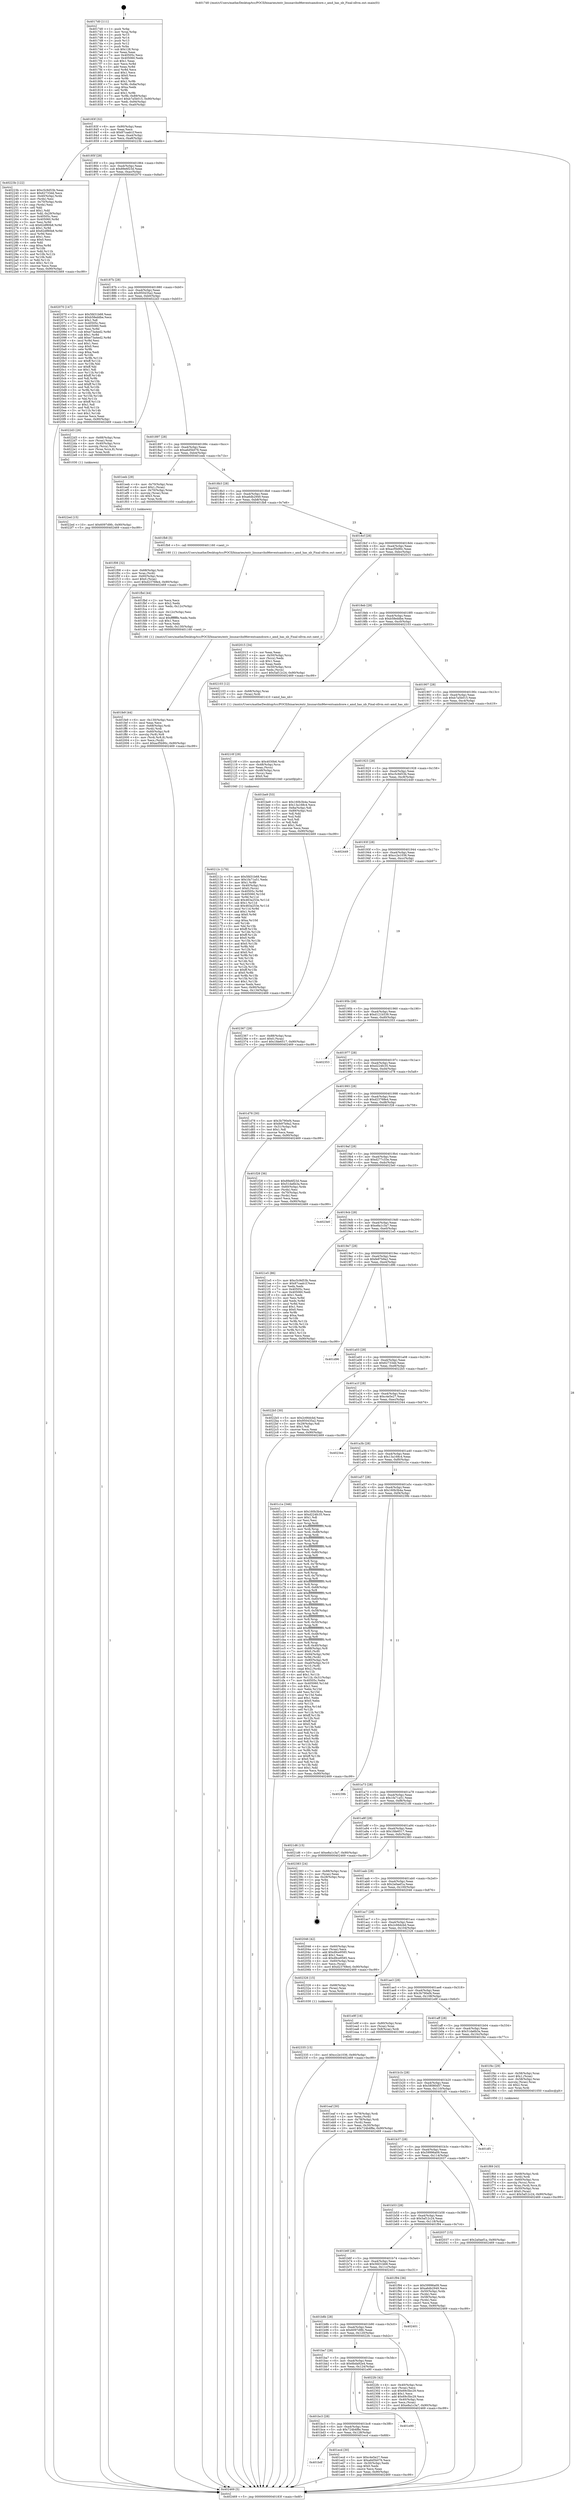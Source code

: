 digraph "0x4017d0" {
  label = "0x4017d0 (/mnt/c/Users/mathe/Desktop/tcc/POCII/binaries/extr_linuxarchx86eventsamdcore.c_amd_has_nb_Final-ollvm.out::main(0))"
  labelloc = "t"
  node[shape=record]

  Entry [label="",width=0.3,height=0.3,shape=circle,fillcolor=black,style=filled]
  "0x40183f" [label="{
     0x40183f [32]\l
     | [instrs]\l
     &nbsp;&nbsp;0x40183f \<+6\>: mov -0x90(%rbp),%eax\l
     &nbsp;&nbsp;0x401845 \<+2\>: mov %eax,%ecx\l
     &nbsp;&nbsp;0x401847 \<+6\>: sub $0x87caab1f,%ecx\l
     &nbsp;&nbsp;0x40184d \<+6\>: mov %eax,-0xa4(%rbp)\l
     &nbsp;&nbsp;0x401853 \<+6\>: mov %ecx,-0xa8(%rbp)\l
     &nbsp;&nbsp;0x401859 \<+6\>: je 000000000040223b \<main+0xa6b\>\l
  }"]
  "0x40223b" [label="{
     0x40223b [122]\l
     | [instrs]\l
     &nbsp;&nbsp;0x40223b \<+5\>: mov $0xc5c9d53b,%eax\l
     &nbsp;&nbsp;0x402240 \<+5\>: mov $0x62733dd,%ecx\l
     &nbsp;&nbsp;0x402245 \<+4\>: mov -0x40(%rbp),%rdx\l
     &nbsp;&nbsp;0x402249 \<+2\>: mov (%rdx),%esi\l
     &nbsp;&nbsp;0x40224b \<+4\>: mov -0x70(%rbp),%rdx\l
     &nbsp;&nbsp;0x40224f \<+2\>: cmp (%rdx),%esi\l
     &nbsp;&nbsp;0x402251 \<+4\>: setl %dil\l
     &nbsp;&nbsp;0x402255 \<+4\>: and $0x1,%dil\l
     &nbsp;&nbsp;0x402259 \<+4\>: mov %dil,-0x29(%rbp)\l
     &nbsp;&nbsp;0x40225d \<+7\>: mov 0x40505c,%esi\l
     &nbsp;&nbsp;0x402264 \<+8\>: mov 0x405060,%r8d\l
     &nbsp;&nbsp;0x40226c \<+3\>: mov %esi,%r9d\l
     &nbsp;&nbsp;0x40226f \<+7\>: sub $0x62df80b8,%r9d\l
     &nbsp;&nbsp;0x402276 \<+4\>: sub $0x1,%r9d\l
     &nbsp;&nbsp;0x40227a \<+7\>: add $0x62df80b8,%r9d\l
     &nbsp;&nbsp;0x402281 \<+4\>: imul %r9d,%esi\l
     &nbsp;&nbsp;0x402285 \<+3\>: and $0x1,%esi\l
     &nbsp;&nbsp;0x402288 \<+3\>: cmp $0x0,%esi\l
     &nbsp;&nbsp;0x40228b \<+4\>: sete %dil\l
     &nbsp;&nbsp;0x40228f \<+4\>: cmp $0xa,%r8d\l
     &nbsp;&nbsp;0x402293 \<+4\>: setl %r10b\l
     &nbsp;&nbsp;0x402297 \<+3\>: mov %dil,%r11b\l
     &nbsp;&nbsp;0x40229a \<+3\>: and %r10b,%r11b\l
     &nbsp;&nbsp;0x40229d \<+3\>: xor %r10b,%dil\l
     &nbsp;&nbsp;0x4022a0 \<+3\>: or %dil,%r11b\l
     &nbsp;&nbsp;0x4022a3 \<+4\>: test $0x1,%r11b\l
     &nbsp;&nbsp;0x4022a7 \<+3\>: cmovne %ecx,%eax\l
     &nbsp;&nbsp;0x4022aa \<+6\>: mov %eax,-0x90(%rbp)\l
     &nbsp;&nbsp;0x4022b0 \<+5\>: jmp 0000000000402469 \<main+0xc99\>\l
  }"]
  "0x40185f" [label="{
     0x40185f [28]\l
     | [instrs]\l
     &nbsp;&nbsp;0x40185f \<+5\>: jmp 0000000000401864 \<main+0x94\>\l
     &nbsp;&nbsp;0x401864 \<+6\>: mov -0xa4(%rbp),%eax\l
     &nbsp;&nbsp;0x40186a \<+5\>: sub $0x89e6f23d,%eax\l
     &nbsp;&nbsp;0x40186f \<+6\>: mov %eax,-0xac(%rbp)\l
     &nbsp;&nbsp;0x401875 \<+6\>: je 0000000000402070 \<main+0x8a0\>\l
  }"]
  Exit [label="",width=0.3,height=0.3,shape=circle,fillcolor=black,style=filled,peripheries=2]
  "0x402070" [label="{
     0x402070 [147]\l
     | [instrs]\l
     &nbsp;&nbsp;0x402070 \<+5\>: mov $0x5fd31b68,%eax\l
     &nbsp;&nbsp;0x402075 \<+5\>: mov $0xb58eddbe,%ecx\l
     &nbsp;&nbsp;0x40207a \<+2\>: mov $0x1,%dl\l
     &nbsp;&nbsp;0x40207c \<+7\>: mov 0x40505c,%esi\l
     &nbsp;&nbsp;0x402083 \<+7\>: mov 0x405060,%edi\l
     &nbsp;&nbsp;0x40208a \<+3\>: mov %esi,%r8d\l
     &nbsp;&nbsp;0x40208d \<+7\>: sub $0xe73a4ed2,%r8d\l
     &nbsp;&nbsp;0x402094 \<+4\>: sub $0x1,%r8d\l
     &nbsp;&nbsp;0x402098 \<+7\>: add $0xe73a4ed2,%r8d\l
     &nbsp;&nbsp;0x40209f \<+4\>: imul %r8d,%esi\l
     &nbsp;&nbsp;0x4020a3 \<+3\>: and $0x1,%esi\l
     &nbsp;&nbsp;0x4020a6 \<+3\>: cmp $0x0,%esi\l
     &nbsp;&nbsp;0x4020a9 \<+4\>: sete %r9b\l
     &nbsp;&nbsp;0x4020ad \<+3\>: cmp $0xa,%edi\l
     &nbsp;&nbsp;0x4020b0 \<+4\>: setl %r10b\l
     &nbsp;&nbsp;0x4020b4 \<+3\>: mov %r9b,%r11b\l
     &nbsp;&nbsp;0x4020b7 \<+4\>: xor $0xff,%r11b\l
     &nbsp;&nbsp;0x4020bb \<+3\>: mov %r10b,%bl\l
     &nbsp;&nbsp;0x4020be \<+3\>: xor $0xff,%bl\l
     &nbsp;&nbsp;0x4020c1 \<+3\>: xor $0x1,%dl\l
     &nbsp;&nbsp;0x4020c4 \<+3\>: mov %r11b,%r14b\l
     &nbsp;&nbsp;0x4020c7 \<+4\>: and $0xff,%r14b\l
     &nbsp;&nbsp;0x4020cb \<+3\>: and %dl,%r9b\l
     &nbsp;&nbsp;0x4020ce \<+3\>: mov %bl,%r15b\l
     &nbsp;&nbsp;0x4020d1 \<+4\>: and $0xff,%r15b\l
     &nbsp;&nbsp;0x4020d5 \<+3\>: and %dl,%r10b\l
     &nbsp;&nbsp;0x4020d8 \<+3\>: or %r9b,%r14b\l
     &nbsp;&nbsp;0x4020db \<+3\>: or %r10b,%r15b\l
     &nbsp;&nbsp;0x4020de \<+3\>: xor %r15b,%r14b\l
     &nbsp;&nbsp;0x4020e1 \<+3\>: or %bl,%r11b\l
     &nbsp;&nbsp;0x4020e4 \<+4\>: xor $0xff,%r11b\l
     &nbsp;&nbsp;0x4020e8 \<+3\>: or $0x1,%dl\l
     &nbsp;&nbsp;0x4020eb \<+3\>: and %dl,%r11b\l
     &nbsp;&nbsp;0x4020ee \<+3\>: or %r11b,%r14b\l
     &nbsp;&nbsp;0x4020f1 \<+4\>: test $0x1,%r14b\l
     &nbsp;&nbsp;0x4020f5 \<+3\>: cmovne %ecx,%eax\l
     &nbsp;&nbsp;0x4020f8 \<+6\>: mov %eax,-0x90(%rbp)\l
     &nbsp;&nbsp;0x4020fe \<+5\>: jmp 0000000000402469 \<main+0xc99\>\l
  }"]
  "0x40187b" [label="{
     0x40187b [28]\l
     | [instrs]\l
     &nbsp;&nbsp;0x40187b \<+5\>: jmp 0000000000401880 \<main+0xb0\>\l
     &nbsp;&nbsp;0x401880 \<+6\>: mov -0xa4(%rbp),%eax\l
     &nbsp;&nbsp;0x401886 \<+5\>: sub $0x950435a2,%eax\l
     &nbsp;&nbsp;0x40188b \<+6\>: mov %eax,-0xb0(%rbp)\l
     &nbsp;&nbsp;0x401891 \<+6\>: je 00000000004022d3 \<main+0xb03\>\l
  }"]
  "0x402335" [label="{
     0x402335 [15]\l
     | [instrs]\l
     &nbsp;&nbsp;0x402335 \<+10\>: movl $0xcc2e1036,-0x90(%rbp)\l
     &nbsp;&nbsp;0x40233f \<+5\>: jmp 0000000000402469 \<main+0xc99\>\l
  }"]
  "0x4022d3" [label="{
     0x4022d3 [26]\l
     | [instrs]\l
     &nbsp;&nbsp;0x4022d3 \<+4\>: mov -0x68(%rbp),%rax\l
     &nbsp;&nbsp;0x4022d7 \<+3\>: mov (%rax),%rax\l
     &nbsp;&nbsp;0x4022da \<+4\>: mov -0x40(%rbp),%rcx\l
     &nbsp;&nbsp;0x4022de \<+3\>: movslq (%rcx),%rcx\l
     &nbsp;&nbsp;0x4022e1 \<+4\>: mov (%rax,%rcx,8),%rax\l
     &nbsp;&nbsp;0x4022e5 \<+3\>: mov %rax,%rdi\l
     &nbsp;&nbsp;0x4022e8 \<+5\>: call 0000000000401030 \<free@plt\>\l
     | [calls]\l
     &nbsp;&nbsp;0x401030 \{1\} (unknown)\l
  }"]
  "0x401897" [label="{
     0x401897 [28]\l
     | [instrs]\l
     &nbsp;&nbsp;0x401897 \<+5\>: jmp 000000000040189c \<main+0xcc\>\l
     &nbsp;&nbsp;0x40189c \<+6\>: mov -0xa4(%rbp),%eax\l
     &nbsp;&nbsp;0x4018a2 \<+5\>: sub $0xa6d5b076,%eax\l
     &nbsp;&nbsp;0x4018a7 \<+6\>: mov %eax,-0xb4(%rbp)\l
     &nbsp;&nbsp;0x4018ad \<+6\>: je 0000000000401eeb \<main+0x71b\>\l
  }"]
  "0x4022ed" [label="{
     0x4022ed [15]\l
     | [instrs]\l
     &nbsp;&nbsp;0x4022ed \<+10\>: movl $0x6097d9fc,-0x90(%rbp)\l
     &nbsp;&nbsp;0x4022f7 \<+5\>: jmp 0000000000402469 \<main+0xc99\>\l
  }"]
  "0x401eeb" [label="{
     0x401eeb [29]\l
     | [instrs]\l
     &nbsp;&nbsp;0x401eeb \<+4\>: mov -0x70(%rbp),%rax\l
     &nbsp;&nbsp;0x401eef \<+6\>: movl $0x1,(%rax)\l
     &nbsp;&nbsp;0x401ef5 \<+4\>: mov -0x70(%rbp),%rax\l
     &nbsp;&nbsp;0x401ef9 \<+3\>: movslq (%rax),%rax\l
     &nbsp;&nbsp;0x401efc \<+4\>: shl $0x3,%rax\l
     &nbsp;&nbsp;0x401f00 \<+3\>: mov %rax,%rdi\l
     &nbsp;&nbsp;0x401f03 \<+5\>: call 0000000000401050 \<malloc@plt\>\l
     | [calls]\l
     &nbsp;&nbsp;0x401050 \{1\} (unknown)\l
  }"]
  "0x4018b3" [label="{
     0x4018b3 [28]\l
     | [instrs]\l
     &nbsp;&nbsp;0x4018b3 \<+5\>: jmp 00000000004018b8 \<main+0xe8\>\l
     &nbsp;&nbsp;0x4018b8 \<+6\>: mov -0xa4(%rbp),%eax\l
     &nbsp;&nbsp;0x4018be \<+5\>: sub $0xa6db2949,%eax\l
     &nbsp;&nbsp;0x4018c3 \<+6\>: mov %eax,-0xb8(%rbp)\l
     &nbsp;&nbsp;0x4018c9 \<+6\>: je 0000000000401fb8 \<main+0x7e8\>\l
  }"]
  "0x40212c" [label="{
     0x40212c [170]\l
     | [instrs]\l
     &nbsp;&nbsp;0x40212c \<+5\>: mov $0x5fd31b68,%esi\l
     &nbsp;&nbsp;0x402131 \<+5\>: mov $0x1fa71a51,%edx\l
     &nbsp;&nbsp;0x402136 \<+3\>: mov $0x1,%r8b\l
     &nbsp;&nbsp;0x402139 \<+4\>: mov -0x40(%rbp),%rcx\l
     &nbsp;&nbsp;0x40213d \<+6\>: movl $0x0,(%rcx)\l
     &nbsp;&nbsp;0x402143 \<+8\>: mov 0x40505c,%r9d\l
     &nbsp;&nbsp;0x40214b \<+8\>: mov 0x405060,%r10d\l
     &nbsp;&nbsp;0x402153 \<+3\>: mov %r9d,%r11d\l
     &nbsp;&nbsp;0x402156 \<+7\>: add $0x463a253e,%r11d\l
     &nbsp;&nbsp;0x40215d \<+4\>: sub $0x1,%r11d\l
     &nbsp;&nbsp;0x402161 \<+7\>: sub $0x463a253e,%r11d\l
     &nbsp;&nbsp;0x402168 \<+4\>: imul %r11d,%r9d\l
     &nbsp;&nbsp;0x40216c \<+4\>: and $0x1,%r9d\l
     &nbsp;&nbsp;0x402170 \<+4\>: cmp $0x0,%r9d\l
     &nbsp;&nbsp;0x402174 \<+3\>: sete %bl\l
     &nbsp;&nbsp;0x402177 \<+4\>: cmp $0xa,%r10d\l
     &nbsp;&nbsp;0x40217b \<+4\>: setl %r14b\l
     &nbsp;&nbsp;0x40217f \<+3\>: mov %bl,%r15b\l
     &nbsp;&nbsp;0x402182 \<+4\>: xor $0xff,%r15b\l
     &nbsp;&nbsp;0x402186 \<+3\>: mov %r14b,%r12b\l
     &nbsp;&nbsp;0x402189 \<+4\>: xor $0xff,%r12b\l
     &nbsp;&nbsp;0x40218d \<+4\>: xor $0x0,%r8b\l
     &nbsp;&nbsp;0x402191 \<+3\>: mov %r15b,%r13b\l
     &nbsp;&nbsp;0x402194 \<+4\>: and $0x0,%r13b\l
     &nbsp;&nbsp;0x402198 \<+3\>: and %r8b,%bl\l
     &nbsp;&nbsp;0x40219b \<+3\>: mov %r12b,%cl\l
     &nbsp;&nbsp;0x40219e \<+3\>: and $0x0,%cl\l
     &nbsp;&nbsp;0x4021a1 \<+3\>: and %r8b,%r14b\l
     &nbsp;&nbsp;0x4021a4 \<+3\>: or %bl,%r13b\l
     &nbsp;&nbsp;0x4021a7 \<+3\>: or %r14b,%cl\l
     &nbsp;&nbsp;0x4021aa \<+3\>: xor %cl,%r13b\l
     &nbsp;&nbsp;0x4021ad \<+3\>: or %r12b,%r15b\l
     &nbsp;&nbsp;0x4021b0 \<+4\>: xor $0xff,%r15b\l
     &nbsp;&nbsp;0x4021b4 \<+4\>: or $0x0,%r8b\l
     &nbsp;&nbsp;0x4021b8 \<+3\>: and %r8b,%r15b\l
     &nbsp;&nbsp;0x4021bb \<+3\>: or %r15b,%r13b\l
     &nbsp;&nbsp;0x4021be \<+4\>: test $0x1,%r13b\l
     &nbsp;&nbsp;0x4021c2 \<+3\>: cmovne %edx,%esi\l
     &nbsp;&nbsp;0x4021c5 \<+6\>: mov %esi,-0x90(%rbp)\l
     &nbsp;&nbsp;0x4021cb \<+6\>: mov %eax,-0x134(%rbp)\l
     &nbsp;&nbsp;0x4021d1 \<+5\>: jmp 0000000000402469 \<main+0xc99\>\l
  }"]
  "0x401fb8" [label="{
     0x401fb8 [5]\l
     | [instrs]\l
     &nbsp;&nbsp;0x401fb8 \<+5\>: call 0000000000401160 \<next_i\>\l
     | [calls]\l
     &nbsp;&nbsp;0x401160 \{1\} (/mnt/c/Users/mathe/Desktop/tcc/POCII/binaries/extr_linuxarchx86eventsamdcore.c_amd_has_nb_Final-ollvm.out::next_i)\l
  }"]
  "0x4018cf" [label="{
     0x4018cf [28]\l
     | [instrs]\l
     &nbsp;&nbsp;0x4018cf \<+5\>: jmp 00000000004018d4 \<main+0x104\>\l
     &nbsp;&nbsp;0x4018d4 \<+6\>: mov -0xa4(%rbp),%eax\l
     &nbsp;&nbsp;0x4018da \<+5\>: sub $0xacf5b90c,%eax\l
     &nbsp;&nbsp;0x4018df \<+6\>: mov %eax,-0xbc(%rbp)\l
     &nbsp;&nbsp;0x4018e5 \<+6\>: je 0000000000402015 \<main+0x845\>\l
  }"]
  "0x40210f" [label="{
     0x40210f [29]\l
     | [instrs]\l
     &nbsp;&nbsp;0x40210f \<+10\>: movabs $0x4030b6,%rdi\l
     &nbsp;&nbsp;0x402119 \<+4\>: mov -0x48(%rbp),%rcx\l
     &nbsp;&nbsp;0x40211d \<+2\>: mov %eax,(%rcx)\l
     &nbsp;&nbsp;0x40211f \<+4\>: mov -0x48(%rbp),%rcx\l
     &nbsp;&nbsp;0x402123 \<+2\>: mov (%rcx),%esi\l
     &nbsp;&nbsp;0x402125 \<+2\>: mov $0x0,%al\l
     &nbsp;&nbsp;0x402127 \<+5\>: call 0000000000401040 \<printf@plt\>\l
     | [calls]\l
     &nbsp;&nbsp;0x401040 \{1\} (unknown)\l
  }"]
  "0x402015" [label="{
     0x402015 [34]\l
     | [instrs]\l
     &nbsp;&nbsp;0x402015 \<+2\>: xor %eax,%eax\l
     &nbsp;&nbsp;0x402017 \<+4\>: mov -0x50(%rbp),%rcx\l
     &nbsp;&nbsp;0x40201b \<+2\>: mov (%rcx),%edx\l
     &nbsp;&nbsp;0x40201d \<+3\>: sub $0x1,%eax\l
     &nbsp;&nbsp;0x402020 \<+2\>: sub %eax,%edx\l
     &nbsp;&nbsp;0x402022 \<+4\>: mov -0x50(%rbp),%rcx\l
     &nbsp;&nbsp;0x402026 \<+2\>: mov %edx,(%rcx)\l
     &nbsp;&nbsp;0x402028 \<+10\>: movl $0x5af12c24,-0x90(%rbp)\l
     &nbsp;&nbsp;0x402032 \<+5\>: jmp 0000000000402469 \<main+0xc99\>\l
  }"]
  "0x4018eb" [label="{
     0x4018eb [28]\l
     | [instrs]\l
     &nbsp;&nbsp;0x4018eb \<+5\>: jmp 00000000004018f0 \<main+0x120\>\l
     &nbsp;&nbsp;0x4018f0 \<+6\>: mov -0xa4(%rbp),%eax\l
     &nbsp;&nbsp;0x4018f6 \<+5\>: sub $0xb58eddbe,%eax\l
     &nbsp;&nbsp;0x4018fb \<+6\>: mov %eax,-0xc0(%rbp)\l
     &nbsp;&nbsp;0x401901 \<+6\>: je 0000000000402103 \<main+0x933\>\l
  }"]
  "0x401fe9" [label="{
     0x401fe9 [44]\l
     | [instrs]\l
     &nbsp;&nbsp;0x401fe9 \<+6\>: mov -0x130(%rbp),%ecx\l
     &nbsp;&nbsp;0x401fef \<+3\>: imul %eax,%ecx\l
     &nbsp;&nbsp;0x401ff2 \<+4\>: mov -0x68(%rbp),%rdi\l
     &nbsp;&nbsp;0x401ff6 \<+3\>: mov (%rdi),%rdi\l
     &nbsp;&nbsp;0x401ff9 \<+4\>: mov -0x60(%rbp),%r8\l
     &nbsp;&nbsp;0x401ffd \<+3\>: movslq (%r8),%r8\l
     &nbsp;&nbsp;0x402000 \<+4\>: mov (%rdi,%r8,8),%rdi\l
     &nbsp;&nbsp;0x402004 \<+2\>: mov %ecx,(%rdi)\l
     &nbsp;&nbsp;0x402006 \<+10\>: movl $0xacf5b90c,-0x90(%rbp)\l
     &nbsp;&nbsp;0x402010 \<+5\>: jmp 0000000000402469 \<main+0xc99\>\l
  }"]
  "0x402103" [label="{
     0x402103 [12]\l
     | [instrs]\l
     &nbsp;&nbsp;0x402103 \<+4\>: mov -0x68(%rbp),%rax\l
     &nbsp;&nbsp;0x402107 \<+3\>: mov (%rax),%rdi\l
     &nbsp;&nbsp;0x40210a \<+5\>: call 0000000000401410 \<amd_has_nb\>\l
     | [calls]\l
     &nbsp;&nbsp;0x401410 \{1\} (/mnt/c/Users/mathe/Desktop/tcc/POCII/binaries/extr_linuxarchx86eventsamdcore.c_amd_has_nb_Final-ollvm.out::amd_has_nb)\l
  }"]
  "0x401907" [label="{
     0x401907 [28]\l
     | [instrs]\l
     &nbsp;&nbsp;0x401907 \<+5\>: jmp 000000000040190c \<main+0x13c\>\l
     &nbsp;&nbsp;0x40190c \<+6\>: mov -0xa4(%rbp),%eax\l
     &nbsp;&nbsp;0x401912 \<+5\>: sub $0xb7a5b015,%eax\l
     &nbsp;&nbsp;0x401917 \<+6\>: mov %eax,-0xc4(%rbp)\l
     &nbsp;&nbsp;0x40191d \<+6\>: je 0000000000401be9 \<main+0x419\>\l
  }"]
  "0x401fbd" [label="{
     0x401fbd [44]\l
     | [instrs]\l
     &nbsp;&nbsp;0x401fbd \<+2\>: xor %ecx,%ecx\l
     &nbsp;&nbsp;0x401fbf \<+5\>: mov $0x2,%edx\l
     &nbsp;&nbsp;0x401fc4 \<+6\>: mov %edx,-0x12c(%rbp)\l
     &nbsp;&nbsp;0x401fca \<+1\>: cltd\l
     &nbsp;&nbsp;0x401fcb \<+6\>: mov -0x12c(%rbp),%esi\l
     &nbsp;&nbsp;0x401fd1 \<+2\>: idiv %esi\l
     &nbsp;&nbsp;0x401fd3 \<+6\>: imul $0xfffffffe,%edx,%edx\l
     &nbsp;&nbsp;0x401fd9 \<+3\>: sub $0x1,%ecx\l
     &nbsp;&nbsp;0x401fdc \<+2\>: sub %ecx,%edx\l
     &nbsp;&nbsp;0x401fde \<+6\>: mov %edx,-0x130(%rbp)\l
     &nbsp;&nbsp;0x401fe4 \<+5\>: call 0000000000401160 \<next_i\>\l
     | [calls]\l
     &nbsp;&nbsp;0x401160 \{1\} (/mnt/c/Users/mathe/Desktop/tcc/POCII/binaries/extr_linuxarchx86eventsamdcore.c_amd_has_nb_Final-ollvm.out::next_i)\l
  }"]
  "0x401be9" [label="{
     0x401be9 [53]\l
     | [instrs]\l
     &nbsp;&nbsp;0x401be9 \<+5\>: mov $0x160b3b4a,%eax\l
     &nbsp;&nbsp;0x401bee \<+5\>: mov $0x13a168c4,%ecx\l
     &nbsp;&nbsp;0x401bf3 \<+6\>: mov -0x8a(%rbp),%dl\l
     &nbsp;&nbsp;0x401bf9 \<+7\>: mov -0x89(%rbp),%sil\l
     &nbsp;&nbsp;0x401c00 \<+3\>: mov %dl,%dil\l
     &nbsp;&nbsp;0x401c03 \<+3\>: and %sil,%dil\l
     &nbsp;&nbsp;0x401c06 \<+3\>: xor %sil,%dl\l
     &nbsp;&nbsp;0x401c09 \<+3\>: or %dl,%dil\l
     &nbsp;&nbsp;0x401c0c \<+4\>: test $0x1,%dil\l
     &nbsp;&nbsp;0x401c10 \<+3\>: cmovne %ecx,%eax\l
     &nbsp;&nbsp;0x401c13 \<+6\>: mov %eax,-0x90(%rbp)\l
     &nbsp;&nbsp;0x401c19 \<+5\>: jmp 0000000000402469 \<main+0xc99\>\l
  }"]
  "0x401923" [label="{
     0x401923 [28]\l
     | [instrs]\l
     &nbsp;&nbsp;0x401923 \<+5\>: jmp 0000000000401928 \<main+0x158\>\l
     &nbsp;&nbsp;0x401928 \<+6\>: mov -0xa4(%rbp),%eax\l
     &nbsp;&nbsp;0x40192e \<+5\>: sub $0xc5c9d53b,%eax\l
     &nbsp;&nbsp;0x401933 \<+6\>: mov %eax,-0xc8(%rbp)\l
     &nbsp;&nbsp;0x401939 \<+6\>: je 0000000000402449 \<main+0xc79\>\l
  }"]
  "0x402469" [label="{
     0x402469 [5]\l
     | [instrs]\l
     &nbsp;&nbsp;0x402469 \<+5\>: jmp 000000000040183f \<main+0x6f\>\l
  }"]
  "0x4017d0" [label="{
     0x4017d0 [111]\l
     | [instrs]\l
     &nbsp;&nbsp;0x4017d0 \<+1\>: push %rbp\l
     &nbsp;&nbsp;0x4017d1 \<+3\>: mov %rsp,%rbp\l
     &nbsp;&nbsp;0x4017d4 \<+2\>: push %r15\l
     &nbsp;&nbsp;0x4017d6 \<+2\>: push %r14\l
     &nbsp;&nbsp;0x4017d8 \<+2\>: push %r13\l
     &nbsp;&nbsp;0x4017da \<+2\>: push %r12\l
     &nbsp;&nbsp;0x4017dc \<+1\>: push %rbx\l
     &nbsp;&nbsp;0x4017dd \<+7\>: sub $0x128,%rsp\l
     &nbsp;&nbsp;0x4017e4 \<+2\>: xor %eax,%eax\l
     &nbsp;&nbsp;0x4017e6 \<+7\>: mov 0x40505c,%ecx\l
     &nbsp;&nbsp;0x4017ed \<+7\>: mov 0x405060,%edx\l
     &nbsp;&nbsp;0x4017f4 \<+3\>: sub $0x1,%eax\l
     &nbsp;&nbsp;0x4017f7 \<+3\>: mov %ecx,%r8d\l
     &nbsp;&nbsp;0x4017fa \<+3\>: add %eax,%r8d\l
     &nbsp;&nbsp;0x4017fd \<+4\>: imul %r8d,%ecx\l
     &nbsp;&nbsp;0x401801 \<+3\>: and $0x1,%ecx\l
     &nbsp;&nbsp;0x401804 \<+3\>: cmp $0x0,%ecx\l
     &nbsp;&nbsp;0x401807 \<+4\>: sete %r9b\l
     &nbsp;&nbsp;0x40180b \<+4\>: and $0x1,%r9b\l
     &nbsp;&nbsp;0x40180f \<+7\>: mov %r9b,-0x8a(%rbp)\l
     &nbsp;&nbsp;0x401816 \<+3\>: cmp $0xa,%edx\l
     &nbsp;&nbsp;0x401819 \<+4\>: setl %r9b\l
     &nbsp;&nbsp;0x40181d \<+4\>: and $0x1,%r9b\l
     &nbsp;&nbsp;0x401821 \<+7\>: mov %r9b,-0x89(%rbp)\l
     &nbsp;&nbsp;0x401828 \<+10\>: movl $0xb7a5b015,-0x90(%rbp)\l
     &nbsp;&nbsp;0x401832 \<+6\>: mov %edi,-0x94(%rbp)\l
     &nbsp;&nbsp;0x401838 \<+7\>: mov %rsi,-0xa0(%rbp)\l
  }"]
  "0x401f69" [label="{
     0x401f69 [43]\l
     | [instrs]\l
     &nbsp;&nbsp;0x401f69 \<+4\>: mov -0x68(%rbp),%rdi\l
     &nbsp;&nbsp;0x401f6d \<+3\>: mov (%rdi),%rdi\l
     &nbsp;&nbsp;0x401f70 \<+4\>: mov -0x60(%rbp),%rcx\l
     &nbsp;&nbsp;0x401f74 \<+3\>: movslq (%rcx),%rcx\l
     &nbsp;&nbsp;0x401f77 \<+4\>: mov %rax,(%rdi,%rcx,8)\l
     &nbsp;&nbsp;0x401f7b \<+4\>: mov -0x50(%rbp),%rax\l
     &nbsp;&nbsp;0x401f7f \<+6\>: movl $0x0,(%rax)\l
     &nbsp;&nbsp;0x401f85 \<+10\>: movl $0x5af12c24,-0x90(%rbp)\l
     &nbsp;&nbsp;0x401f8f \<+5\>: jmp 0000000000402469 \<main+0xc99\>\l
  }"]
  "0x402449" [label="{
     0x402449\l
  }", style=dashed]
  "0x40193f" [label="{
     0x40193f [28]\l
     | [instrs]\l
     &nbsp;&nbsp;0x40193f \<+5\>: jmp 0000000000401944 \<main+0x174\>\l
     &nbsp;&nbsp;0x401944 \<+6\>: mov -0xa4(%rbp),%eax\l
     &nbsp;&nbsp;0x40194a \<+5\>: sub $0xcc2e1036,%eax\l
     &nbsp;&nbsp;0x40194f \<+6\>: mov %eax,-0xcc(%rbp)\l
     &nbsp;&nbsp;0x401955 \<+6\>: je 0000000000402367 \<main+0xb97\>\l
  }"]
  "0x401f08" [label="{
     0x401f08 [32]\l
     | [instrs]\l
     &nbsp;&nbsp;0x401f08 \<+4\>: mov -0x68(%rbp),%rdi\l
     &nbsp;&nbsp;0x401f0c \<+3\>: mov %rax,(%rdi)\l
     &nbsp;&nbsp;0x401f0f \<+4\>: mov -0x60(%rbp),%rax\l
     &nbsp;&nbsp;0x401f13 \<+6\>: movl $0x0,(%rax)\l
     &nbsp;&nbsp;0x401f19 \<+10\>: movl $0xd23768e4,-0x90(%rbp)\l
     &nbsp;&nbsp;0x401f23 \<+5\>: jmp 0000000000402469 \<main+0xc99\>\l
  }"]
  "0x402367" [label="{
     0x402367 [28]\l
     | [instrs]\l
     &nbsp;&nbsp;0x402367 \<+7\>: mov -0x88(%rbp),%rax\l
     &nbsp;&nbsp;0x40236e \<+6\>: movl $0x0,(%rax)\l
     &nbsp;&nbsp;0x402374 \<+10\>: movl $0x1fde6517,-0x90(%rbp)\l
     &nbsp;&nbsp;0x40237e \<+5\>: jmp 0000000000402469 \<main+0xc99\>\l
  }"]
  "0x40195b" [label="{
     0x40195b [28]\l
     | [instrs]\l
     &nbsp;&nbsp;0x40195b \<+5\>: jmp 0000000000401960 \<main+0x190\>\l
     &nbsp;&nbsp;0x401960 \<+6\>: mov -0xa4(%rbp),%eax\l
     &nbsp;&nbsp;0x401966 \<+5\>: sub $0xd121b539,%eax\l
     &nbsp;&nbsp;0x40196b \<+6\>: mov %eax,-0xd0(%rbp)\l
     &nbsp;&nbsp;0x401971 \<+6\>: je 0000000000402353 \<main+0xb83\>\l
  }"]
  "0x401bdf" [label="{
     0x401bdf\l
  }", style=dashed]
  "0x402353" [label="{
     0x402353\l
  }", style=dashed]
  "0x401977" [label="{
     0x401977 [28]\l
     | [instrs]\l
     &nbsp;&nbsp;0x401977 \<+5\>: jmp 000000000040197c \<main+0x1ac\>\l
     &nbsp;&nbsp;0x40197c \<+6\>: mov -0xa4(%rbp),%eax\l
     &nbsp;&nbsp;0x401982 \<+5\>: sub $0xd224fc35,%eax\l
     &nbsp;&nbsp;0x401987 \<+6\>: mov %eax,-0xd4(%rbp)\l
     &nbsp;&nbsp;0x40198d \<+6\>: je 0000000000401d78 \<main+0x5a8\>\l
  }"]
  "0x401ecd" [label="{
     0x401ecd [30]\l
     | [instrs]\l
     &nbsp;&nbsp;0x401ecd \<+5\>: mov $0xc4e5e27,%eax\l
     &nbsp;&nbsp;0x401ed2 \<+5\>: mov $0xa6d5b076,%ecx\l
     &nbsp;&nbsp;0x401ed7 \<+3\>: mov -0x30(%rbp),%edx\l
     &nbsp;&nbsp;0x401eda \<+3\>: cmp $0x0,%edx\l
     &nbsp;&nbsp;0x401edd \<+3\>: cmove %ecx,%eax\l
     &nbsp;&nbsp;0x401ee0 \<+6\>: mov %eax,-0x90(%rbp)\l
     &nbsp;&nbsp;0x401ee6 \<+5\>: jmp 0000000000402469 \<main+0xc99\>\l
  }"]
  "0x401d78" [label="{
     0x401d78 [30]\l
     | [instrs]\l
     &nbsp;&nbsp;0x401d78 \<+5\>: mov $0x3b790ef4,%eax\l
     &nbsp;&nbsp;0x401d7d \<+5\>: mov $0xfe97b9a2,%ecx\l
     &nbsp;&nbsp;0x401d82 \<+3\>: mov -0x31(%rbp),%dl\l
     &nbsp;&nbsp;0x401d85 \<+3\>: test $0x1,%dl\l
     &nbsp;&nbsp;0x401d88 \<+3\>: cmovne %ecx,%eax\l
     &nbsp;&nbsp;0x401d8b \<+6\>: mov %eax,-0x90(%rbp)\l
     &nbsp;&nbsp;0x401d91 \<+5\>: jmp 0000000000402469 \<main+0xc99\>\l
  }"]
  "0x401993" [label="{
     0x401993 [28]\l
     | [instrs]\l
     &nbsp;&nbsp;0x401993 \<+5\>: jmp 0000000000401998 \<main+0x1c8\>\l
     &nbsp;&nbsp;0x401998 \<+6\>: mov -0xa4(%rbp),%eax\l
     &nbsp;&nbsp;0x40199e \<+5\>: sub $0xd23768e4,%eax\l
     &nbsp;&nbsp;0x4019a3 \<+6\>: mov %eax,-0xd8(%rbp)\l
     &nbsp;&nbsp;0x4019a9 \<+6\>: je 0000000000401f28 \<main+0x758\>\l
  }"]
  "0x401bc3" [label="{
     0x401bc3 [28]\l
     | [instrs]\l
     &nbsp;&nbsp;0x401bc3 \<+5\>: jmp 0000000000401bc8 \<main+0x3f8\>\l
     &nbsp;&nbsp;0x401bc8 \<+6\>: mov -0xa4(%rbp),%eax\l
     &nbsp;&nbsp;0x401bce \<+5\>: sub $0x724b4f8e,%eax\l
     &nbsp;&nbsp;0x401bd3 \<+6\>: mov %eax,-0x128(%rbp)\l
     &nbsp;&nbsp;0x401bd9 \<+6\>: je 0000000000401ecd \<main+0x6fd\>\l
  }"]
  "0x401f28" [label="{
     0x401f28 [36]\l
     | [instrs]\l
     &nbsp;&nbsp;0x401f28 \<+5\>: mov $0x89e6f23d,%eax\l
     &nbsp;&nbsp;0x401f2d \<+5\>: mov $0x51da6b3a,%ecx\l
     &nbsp;&nbsp;0x401f32 \<+4\>: mov -0x60(%rbp),%rdx\l
     &nbsp;&nbsp;0x401f36 \<+2\>: mov (%rdx),%esi\l
     &nbsp;&nbsp;0x401f38 \<+4\>: mov -0x70(%rbp),%rdx\l
     &nbsp;&nbsp;0x401f3c \<+2\>: cmp (%rdx),%esi\l
     &nbsp;&nbsp;0x401f3e \<+3\>: cmovl %ecx,%eax\l
     &nbsp;&nbsp;0x401f41 \<+6\>: mov %eax,-0x90(%rbp)\l
     &nbsp;&nbsp;0x401f47 \<+5\>: jmp 0000000000402469 \<main+0xc99\>\l
  }"]
  "0x4019af" [label="{
     0x4019af [28]\l
     | [instrs]\l
     &nbsp;&nbsp;0x4019af \<+5\>: jmp 00000000004019b4 \<main+0x1e4\>\l
     &nbsp;&nbsp;0x4019b4 \<+6\>: mov -0xa4(%rbp),%eax\l
     &nbsp;&nbsp;0x4019ba \<+5\>: sub $0xd277c33e,%eax\l
     &nbsp;&nbsp;0x4019bf \<+6\>: mov %eax,-0xdc(%rbp)\l
     &nbsp;&nbsp;0x4019c5 \<+6\>: je 00000000004023e0 \<main+0xc10\>\l
  }"]
  "0x401e90" [label="{
     0x401e90\l
  }", style=dashed]
  "0x4023e0" [label="{
     0x4023e0\l
  }", style=dashed]
  "0x4019cb" [label="{
     0x4019cb [28]\l
     | [instrs]\l
     &nbsp;&nbsp;0x4019cb \<+5\>: jmp 00000000004019d0 \<main+0x200\>\l
     &nbsp;&nbsp;0x4019d0 \<+6\>: mov -0xa4(%rbp),%eax\l
     &nbsp;&nbsp;0x4019d6 \<+5\>: sub $0xe8a1c3a7,%eax\l
     &nbsp;&nbsp;0x4019db \<+6\>: mov %eax,-0xe0(%rbp)\l
     &nbsp;&nbsp;0x4019e1 \<+6\>: je 00000000004021e5 \<main+0xa15\>\l
  }"]
  "0x401ba7" [label="{
     0x401ba7 [28]\l
     | [instrs]\l
     &nbsp;&nbsp;0x401ba7 \<+5\>: jmp 0000000000401bac \<main+0x3dc\>\l
     &nbsp;&nbsp;0x401bac \<+6\>: mov -0xa4(%rbp),%eax\l
     &nbsp;&nbsp;0x401bb2 \<+5\>: sub $0x6bda92e4,%eax\l
     &nbsp;&nbsp;0x401bb7 \<+6\>: mov %eax,-0x124(%rbp)\l
     &nbsp;&nbsp;0x401bbd \<+6\>: je 0000000000401e90 \<main+0x6c0\>\l
  }"]
  "0x4021e5" [label="{
     0x4021e5 [86]\l
     | [instrs]\l
     &nbsp;&nbsp;0x4021e5 \<+5\>: mov $0xc5c9d53b,%eax\l
     &nbsp;&nbsp;0x4021ea \<+5\>: mov $0x87caab1f,%ecx\l
     &nbsp;&nbsp;0x4021ef \<+2\>: xor %edx,%edx\l
     &nbsp;&nbsp;0x4021f1 \<+7\>: mov 0x40505c,%esi\l
     &nbsp;&nbsp;0x4021f8 \<+7\>: mov 0x405060,%edi\l
     &nbsp;&nbsp;0x4021ff \<+3\>: sub $0x1,%edx\l
     &nbsp;&nbsp;0x402202 \<+3\>: mov %esi,%r8d\l
     &nbsp;&nbsp;0x402205 \<+3\>: add %edx,%r8d\l
     &nbsp;&nbsp;0x402208 \<+4\>: imul %r8d,%esi\l
     &nbsp;&nbsp;0x40220c \<+3\>: and $0x1,%esi\l
     &nbsp;&nbsp;0x40220f \<+3\>: cmp $0x0,%esi\l
     &nbsp;&nbsp;0x402212 \<+4\>: sete %r9b\l
     &nbsp;&nbsp;0x402216 \<+3\>: cmp $0xa,%edi\l
     &nbsp;&nbsp;0x402219 \<+4\>: setl %r10b\l
     &nbsp;&nbsp;0x40221d \<+3\>: mov %r9b,%r11b\l
     &nbsp;&nbsp;0x402220 \<+3\>: and %r10b,%r11b\l
     &nbsp;&nbsp;0x402223 \<+3\>: xor %r10b,%r9b\l
     &nbsp;&nbsp;0x402226 \<+3\>: or %r9b,%r11b\l
     &nbsp;&nbsp;0x402229 \<+4\>: test $0x1,%r11b\l
     &nbsp;&nbsp;0x40222d \<+3\>: cmovne %ecx,%eax\l
     &nbsp;&nbsp;0x402230 \<+6\>: mov %eax,-0x90(%rbp)\l
     &nbsp;&nbsp;0x402236 \<+5\>: jmp 0000000000402469 \<main+0xc99\>\l
  }"]
  "0x4019e7" [label="{
     0x4019e7 [28]\l
     | [instrs]\l
     &nbsp;&nbsp;0x4019e7 \<+5\>: jmp 00000000004019ec \<main+0x21c\>\l
     &nbsp;&nbsp;0x4019ec \<+6\>: mov -0xa4(%rbp),%eax\l
     &nbsp;&nbsp;0x4019f2 \<+5\>: sub $0xfe97b9a2,%eax\l
     &nbsp;&nbsp;0x4019f7 \<+6\>: mov %eax,-0xe4(%rbp)\l
     &nbsp;&nbsp;0x4019fd \<+6\>: je 0000000000401d96 \<main+0x5c6\>\l
  }"]
  "0x4022fc" [label="{
     0x4022fc [42]\l
     | [instrs]\l
     &nbsp;&nbsp;0x4022fc \<+4\>: mov -0x40(%rbp),%rax\l
     &nbsp;&nbsp;0x402300 \<+2\>: mov (%rax),%ecx\l
     &nbsp;&nbsp;0x402302 \<+6\>: sub $0x69c5bc29,%ecx\l
     &nbsp;&nbsp;0x402308 \<+3\>: add $0x1,%ecx\l
     &nbsp;&nbsp;0x40230b \<+6\>: add $0x69c5bc29,%ecx\l
     &nbsp;&nbsp;0x402311 \<+4\>: mov -0x40(%rbp),%rax\l
     &nbsp;&nbsp;0x402315 \<+2\>: mov %ecx,(%rax)\l
     &nbsp;&nbsp;0x402317 \<+10\>: movl $0xe8a1c3a7,-0x90(%rbp)\l
     &nbsp;&nbsp;0x402321 \<+5\>: jmp 0000000000402469 \<main+0xc99\>\l
  }"]
  "0x401d96" [label="{
     0x401d96\l
  }", style=dashed]
  "0x401a03" [label="{
     0x401a03 [28]\l
     | [instrs]\l
     &nbsp;&nbsp;0x401a03 \<+5\>: jmp 0000000000401a08 \<main+0x238\>\l
     &nbsp;&nbsp;0x401a08 \<+6\>: mov -0xa4(%rbp),%eax\l
     &nbsp;&nbsp;0x401a0e \<+5\>: sub $0x62733dd,%eax\l
     &nbsp;&nbsp;0x401a13 \<+6\>: mov %eax,-0xe8(%rbp)\l
     &nbsp;&nbsp;0x401a19 \<+6\>: je 00000000004022b5 \<main+0xae5\>\l
  }"]
  "0x401b8b" [label="{
     0x401b8b [28]\l
     | [instrs]\l
     &nbsp;&nbsp;0x401b8b \<+5\>: jmp 0000000000401b90 \<main+0x3c0\>\l
     &nbsp;&nbsp;0x401b90 \<+6\>: mov -0xa4(%rbp),%eax\l
     &nbsp;&nbsp;0x401b96 \<+5\>: sub $0x6097d9fc,%eax\l
     &nbsp;&nbsp;0x401b9b \<+6\>: mov %eax,-0x120(%rbp)\l
     &nbsp;&nbsp;0x401ba1 \<+6\>: je 00000000004022fc \<main+0xb2c\>\l
  }"]
  "0x4022b5" [label="{
     0x4022b5 [30]\l
     | [instrs]\l
     &nbsp;&nbsp;0x4022b5 \<+5\>: mov $0x2c66dcbd,%eax\l
     &nbsp;&nbsp;0x4022ba \<+5\>: mov $0x950435a2,%ecx\l
     &nbsp;&nbsp;0x4022bf \<+3\>: mov -0x29(%rbp),%dl\l
     &nbsp;&nbsp;0x4022c2 \<+3\>: test $0x1,%dl\l
     &nbsp;&nbsp;0x4022c5 \<+3\>: cmovne %ecx,%eax\l
     &nbsp;&nbsp;0x4022c8 \<+6\>: mov %eax,-0x90(%rbp)\l
     &nbsp;&nbsp;0x4022ce \<+5\>: jmp 0000000000402469 \<main+0xc99\>\l
  }"]
  "0x401a1f" [label="{
     0x401a1f [28]\l
     | [instrs]\l
     &nbsp;&nbsp;0x401a1f \<+5\>: jmp 0000000000401a24 \<main+0x254\>\l
     &nbsp;&nbsp;0x401a24 \<+6\>: mov -0xa4(%rbp),%eax\l
     &nbsp;&nbsp;0x401a2a \<+5\>: sub $0xc4e5e27,%eax\l
     &nbsp;&nbsp;0x401a2f \<+6\>: mov %eax,-0xec(%rbp)\l
     &nbsp;&nbsp;0x401a35 \<+6\>: je 0000000000402344 \<main+0xb74\>\l
  }"]
  "0x402401" [label="{
     0x402401\l
  }", style=dashed]
  "0x402344" [label="{
     0x402344\l
  }", style=dashed]
  "0x401a3b" [label="{
     0x401a3b [28]\l
     | [instrs]\l
     &nbsp;&nbsp;0x401a3b \<+5\>: jmp 0000000000401a40 \<main+0x270\>\l
     &nbsp;&nbsp;0x401a40 \<+6\>: mov -0xa4(%rbp),%eax\l
     &nbsp;&nbsp;0x401a46 \<+5\>: sub $0x13a168c4,%eax\l
     &nbsp;&nbsp;0x401a4b \<+6\>: mov %eax,-0xf0(%rbp)\l
     &nbsp;&nbsp;0x401a51 \<+6\>: je 0000000000401c1e \<main+0x44e\>\l
  }"]
  "0x401b6f" [label="{
     0x401b6f [28]\l
     | [instrs]\l
     &nbsp;&nbsp;0x401b6f \<+5\>: jmp 0000000000401b74 \<main+0x3a4\>\l
     &nbsp;&nbsp;0x401b74 \<+6\>: mov -0xa4(%rbp),%eax\l
     &nbsp;&nbsp;0x401b7a \<+5\>: sub $0x5fd31b68,%eax\l
     &nbsp;&nbsp;0x401b7f \<+6\>: mov %eax,-0x11c(%rbp)\l
     &nbsp;&nbsp;0x401b85 \<+6\>: je 0000000000402401 \<main+0xc31\>\l
  }"]
  "0x401c1e" [label="{
     0x401c1e [346]\l
     | [instrs]\l
     &nbsp;&nbsp;0x401c1e \<+5\>: mov $0x160b3b4a,%eax\l
     &nbsp;&nbsp;0x401c23 \<+5\>: mov $0xd224fc35,%ecx\l
     &nbsp;&nbsp;0x401c28 \<+2\>: mov $0x1,%dl\l
     &nbsp;&nbsp;0x401c2a \<+2\>: xor %esi,%esi\l
     &nbsp;&nbsp;0x401c2c \<+3\>: mov %rsp,%rdi\l
     &nbsp;&nbsp;0x401c2f \<+4\>: add $0xfffffffffffffff0,%rdi\l
     &nbsp;&nbsp;0x401c33 \<+3\>: mov %rdi,%rsp\l
     &nbsp;&nbsp;0x401c36 \<+7\>: mov %rdi,-0x88(%rbp)\l
     &nbsp;&nbsp;0x401c3d \<+3\>: mov %rsp,%rdi\l
     &nbsp;&nbsp;0x401c40 \<+4\>: add $0xfffffffffffffff0,%rdi\l
     &nbsp;&nbsp;0x401c44 \<+3\>: mov %rdi,%rsp\l
     &nbsp;&nbsp;0x401c47 \<+3\>: mov %rsp,%r8\l
     &nbsp;&nbsp;0x401c4a \<+4\>: add $0xfffffffffffffff0,%r8\l
     &nbsp;&nbsp;0x401c4e \<+3\>: mov %r8,%rsp\l
     &nbsp;&nbsp;0x401c51 \<+4\>: mov %r8,-0x80(%rbp)\l
     &nbsp;&nbsp;0x401c55 \<+3\>: mov %rsp,%r8\l
     &nbsp;&nbsp;0x401c58 \<+4\>: add $0xfffffffffffffff0,%r8\l
     &nbsp;&nbsp;0x401c5c \<+3\>: mov %r8,%rsp\l
     &nbsp;&nbsp;0x401c5f \<+4\>: mov %r8,-0x78(%rbp)\l
     &nbsp;&nbsp;0x401c63 \<+3\>: mov %rsp,%r8\l
     &nbsp;&nbsp;0x401c66 \<+4\>: add $0xfffffffffffffff0,%r8\l
     &nbsp;&nbsp;0x401c6a \<+3\>: mov %r8,%rsp\l
     &nbsp;&nbsp;0x401c6d \<+4\>: mov %r8,-0x70(%rbp)\l
     &nbsp;&nbsp;0x401c71 \<+3\>: mov %rsp,%r8\l
     &nbsp;&nbsp;0x401c74 \<+4\>: add $0xfffffffffffffff0,%r8\l
     &nbsp;&nbsp;0x401c78 \<+3\>: mov %r8,%rsp\l
     &nbsp;&nbsp;0x401c7b \<+4\>: mov %r8,-0x68(%rbp)\l
     &nbsp;&nbsp;0x401c7f \<+3\>: mov %rsp,%r8\l
     &nbsp;&nbsp;0x401c82 \<+4\>: add $0xfffffffffffffff0,%r8\l
     &nbsp;&nbsp;0x401c86 \<+3\>: mov %r8,%rsp\l
     &nbsp;&nbsp;0x401c89 \<+4\>: mov %r8,-0x60(%rbp)\l
     &nbsp;&nbsp;0x401c8d \<+3\>: mov %rsp,%r8\l
     &nbsp;&nbsp;0x401c90 \<+4\>: add $0xfffffffffffffff0,%r8\l
     &nbsp;&nbsp;0x401c94 \<+3\>: mov %r8,%rsp\l
     &nbsp;&nbsp;0x401c97 \<+4\>: mov %r8,-0x58(%rbp)\l
     &nbsp;&nbsp;0x401c9b \<+3\>: mov %rsp,%r8\l
     &nbsp;&nbsp;0x401c9e \<+4\>: add $0xfffffffffffffff0,%r8\l
     &nbsp;&nbsp;0x401ca2 \<+3\>: mov %r8,%rsp\l
     &nbsp;&nbsp;0x401ca5 \<+4\>: mov %r8,-0x50(%rbp)\l
     &nbsp;&nbsp;0x401ca9 \<+3\>: mov %rsp,%r8\l
     &nbsp;&nbsp;0x401cac \<+4\>: add $0xfffffffffffffff0,%r8\l
     &nbsp;&nbsp;0x401cb0 \<+3\>: mov %r8,%rsp\l
     &nbsp;&nbsp;0x401cb3 \<+4\>: mov %r8,-0x48(%rbp)\l
     &nbsp;&nbsp;0x401cb7 \<+3\>: mov %rsp,%r8\l
     &nbsp;&nbsp;0x401cba \<+4\>: add $0xfffffffffffffff0,%r8\l
     &nbsp;&nbsp;0x401cbe \<+3\>: mov %r8,%rsp\l
     &nbsp;&nbsp;0x401cc1 \<+4\>: mov %r8,-0x40(%rbp)\l
     &nbsp;&nbsp;0x401cc5 \<+7\>: mov -0x88(%rbp),%r8\l
     &nbsp;&nbsp;0x401ccc \<+7\>: movl $0x0,(%r8)\l
     &nbsp;&nbsp;0x401cd3 \<+7\>: mov -0x94(%rbp),%r9d\l
     &nbsp;&nbsp;0x401cda \<+3\>: mov %r9d,(%rdi)\l
     &nbsp;&nbsp;0x401cdd \<+4\>: mov -0x80(%rbp),%r8\l
     &nbsp;&nbsp;0x401ce1 \<+7\>: mov -0xa0(%rbp),%r10\l
     &nbsp;&nbsp;0x401ce8 \<+3\>: mov %r10,(%r8)\l
     &nbsp;&nbsp;0x401ceb \<+3\>: cmpl $0x2,(%rdi)\l
     &nbsp;&nbsp;0x401cee \<+4\>: setne %r11b\l
     &nbsp;&nbsp;0x401cf2 \<+4\>: and $0x1,%r11b\l
     &nbsp;&nbsp;0x401cf6 \<+4\>: mov %r11b,-0x31(%rbp)\l
     &nbsp;&nbsp;0x401cfa \<+7\>: mov 0x40505c,%ebx\l
     &nbsp;&nbsp;0x401d01 \<+8\>: mov 0x405060,%r14d\l
     &nbsp;&nbsp;0x401d09 \<+3\>: sub $0x1,%esi\l
     &nbsp;&nbsp;0x401d0c \<+3\>: mov %ebx,%r15d\l
     &nbsp;&nbsp;0x401d0f \<+3\>: add %esi,%r15d\l
     &nbsp;&nbsp;0x401d12 \<+4\>: imul %r15d,%ebx\l
     &nbsp;&nbsp;0x401d16 \<+3\>: and $0x1,%ebx\l
     &nbsp;&nbsp;0x401d19 \<+3\>: cmp $0x0,%ebx\l
     &nbsp;&nbsp;0x401d1c \<+4\>: sete %r11b\l
     &nbsp;&nbsp;0x401d20 \<+4\>: cmp $0xa,%r14d\l
     &nbsp;&nbsp;0x401d24 \<+4\>: setl %r12b\l
     &nbsp;&nbsp;0x401d28 \<+3\>: mov %r11b,%r13b\l
     &nbsp;&nbsp;0x401d2b \<+4\>: xor $0xff,%r13b\l
     &nbsp;&nbsp;0x401d2f \<+3\>: mov %r12b,%sil\l
     &nbsp;&nbsp;0x401d32 \<+4\>: xor $0xff,%sil\l
     &nbsp;&nbsp;0x401d36 \<+3\>: xor $0x0,%dl\l
     &nbsp;&nbsp;0x401d39 \<+3\>: mov %r13b,%dil\l
     &nbsp;&nbsp;0x401d3c \<+4\>: and $0x0,%dil\l
     &nbsp;&nbsp;0x401d40 \<+3\>: and %dl,%r11b\l
     &nbsp;&nbsp;0x401d43 \<+3\>: mov %sil,%r8b\l
     &nbsp;&nbsp;0x401d46 \<+4\>: and $0x0,%r8b\l
     &nbsp;&nbsp;0x401d4a \<+3\>: and %dl,%r12b\l
     &nbsp;&nbsp;0x401d4d \<+3\>: or %r11b,%dil\l
     &nbsp;&nbsp;0x401d50 \<+3\>: or %r12b,%r8b\l
     &nbsp;&nbsp;0x401d53 \<+3\>: xor %r8b,%dil\l
     &nbsp;&nbsp;0x401d56 \<+3\>: or %sil,%r13b\l
     &nbsp;&nbsp;0x401d59 \<+4\>: xor $0xff,%r13b\l
     &nbsp;&nbsp;0x401d5d \<+3\>: or $0x0,%dl\l
     &nbsp;&nbsp;0x401d60 \<+3\>: and %dl,%r13b\l
     &nbsp;&nbsp;0x401d63 \<+3\>: or %r13b,%dil\l
     &nbsp;&nbsp;0x401d66 \<+4\>: test $0x1,%dil\l
     &nbsp;&nbsp;0x401d6a \<+3\>: cmovne %ecx,%eax\l
     &nbsp;&nbsp;0x401d6d \<+6\>: mov %eax,-0x90(%rbp)\l
     &nbsp;&nbsp;0x401d73 \<+5\>: jmp 0000000000402469 \<main+0xc99\>\l
  }"]
  "0x401a57" [label="{
     0x401a57 [28]\l
     | [instrs]\l
     &nbsp;&nbsp;0x401a57 \<+5\>: jmp 0000000000401a5c \<main+0x28c\>\l
     &nbsp;&nbsp;0x401a5c \<+6\>: mov -0xa4(%rbp),%eax\l
     &nbsp;&nbsp;0x401a62 \<+5\>: sub $0x160b3b4a,%eax\l
     &nbsp;&nbsp;0x401a67 \<+6\>: mov %eax,-0xf4(%rbp)\l
     &nbsp;&nbsp;0x401a6d \<+6\>: je 000000000040239b \<main+0xbcb\>\l
  }"]
  "0x401f94" [label="{
     0x401f94 [36]\l
     | [instrs]\l
     &nbsp;&nbsp;0x401f94 \<+5\>: mov $0x59996a09,%eax\l
     &nbsp;&nbsp;0x401f99 \<+5\>: mov $0xa6db2949,%ecx\l
     &nbsp;&nbsp;0x401f9e \<+4\>: mov -0x50(%rbp),%rdx\l
     &nbsp;&nbsp;0x401fa2 \<+2\>: mov (%rdx),%esi\l
     &nbsp;&nbsp;0x401fa4 \<+4\>: mov -0x58(%rbp),%rdx\l
     &nbsp;&nbsp;0x401fa8 \<+2\>: cmp (%rdx),%esi\l
     &nbsp;&nbsp;0x401faa \<+3\>: cmovl %ecx,%eax\l
     &nbsp;&nbsp;0x401fad \<+6\>: mov %eax,-0x90(%rbp)\l
     &nbsp;&nbsp;0x401fb3 \<+5\>: jmp 0000000000402469 \<main+0xc99\>\l
  }"]
  "0x401b53" [label="{
     0x401b53 [28]\l
     | [instrs]\l
     &nbsp;&nbsp;0x401b53 \<+5\>: jmp 0000000000401b58 \<main+0x388\>\l
     &nbsp;&nbsp;0x401b58 \<+6\>: mov -0xa4(%rbp),%eax\l
     &nbsp;&nbsp;0x401b5e \<+5\>: sub $0x5af12c24,%eax\l
     &nbsp;&nbsp;0x401b63 \<+6\>: mov %eax,-0x118(%rbp)\l
     &nbsp;&nbsp;0x401b69 \<+6\>: je 0000000000401f94 \<main+0x7c4\>\l
  }"]
  "0x40239b" [label="{
     0x40239b\l
  }", style=dashed]
  "0x401a73" [label="{
     0x401a73 [28]\l
     | [instrs]\l
     &nbsp;&nbsp;0x401a73 \<+5\>: jmp 0000000000401a78 \<main+0x2a8\>\l
     &nbsp;&nbsp;0x401a78 \<+6\>: mov -0xa4(%rbp),%eax\l
     &nbsp;&nbsp;0x401a7e \<+5\>: sub $0x1fa71a51,%eax\l
     &nbsp;&nbsp;0x401a83 \<+6\>: mov %eax,-0xf8(%rbp)\l
     &nbsp;&nbsp;0x401a89 \<+6\>: je 00000000004021d6 \<main+0xa06\>\l
  }"]
  "0x402037" [label="{
     0x402037 [15]\l
     | [instrs]\l
     &nbsp;&nbsp;0x402037 \<+10\>: movl $0x2a0aef1a,-0x90(%rbp)\l
     &nbsp;&nbsp;0x402041 \<+5\>: jmp 0000000000402469 \<main+0xc99\>\l
  }"]
  "0x4021d6" [label="{
     0x4021d6 [15]\l
     | [instrs]\l
     &nbsp;&nbsp;0x4021d6 \<+10\>: movl $0xe8a1c3a7,-0x90(%rbp)\l
     &nbsp;&nbsp;0x4021e0 \<+5\>: jmp 0000000000402469 \<main+0xc99\>\l
  }"]
  "0x401a8f" [label="{
     0x401a8f [28]\l
     | [instrs]\l
     &nbsp;&nbsp;0x401a8f \<+5\>: jmp 0000000000401a94 \<main+0x2c4\>\l
     &nbsp;&nbsp;0x401a94 \<+6\>: mov -0xa4(%rbp),%eax\l
     &nbsp;&nbsp;0x401a9a \<+5\>: sub $0x1fde6517,%eax\l
     &nbsp;&nbsp;0x401a9f \<+6\>: mov %eax,-0xfc(%rbp)\l
     &nbsp;&nbsp;0x401aa5 \<+6\>: je 0000000000402383 \<main+0xbb3\>\l
  }"]
  "0x401b37" [label="{
     0x401b37 [28]\l
     | [instrs]\l
     &nbsp;&nbsp;0x401b37 \<+5\>: jmp 0000000000401b3c \<main+0x36c\>\l
     &nbsp;&nbsp;0x401b3c \<+6\>: mov -0xa4(%rbp),%eax\l
     &nbsp;&nbsp;0x401b42 \<+5\>: sub $0x59996a09,%eax\l
     &nbsp;&nbsp;0x401b47 \<+6\>: mov %eax,-0x114(%rbp)\l
     &nbsp;&nbsp;0x401b4d \<+6\>: je 0000000000402037 \<main+0x867\>\l
  }"]
  "0x402383" [label="{
     0x402383 [24]\l
     | [instrs]\l
     &nbsp;&nbsp;0x402383 \<+7\>: mov -0x88(%rbp),%rax\l
     &nbsp;&nbsp;0x40238a \<+2\>: mov (%rax),%eax\l
     &nbsp;&nbsp;0x40238c \<+4\>: lea -0x28(%rbp),%rsp\l
     &nbsp;&nbsp;0x402390 \<+1\>: pop %rbx\l
     &nbsp;&nbsp;0x402391 \<+2\>: pop %r12\l
     &nbsp;&nbsp;0x402393 \<+2\>: pop %r13\l
     &nbsp;&nbsp;0x402395 \<+2\>: pop %r14\l
     &nbsp;&nbsp;0x402397 \<+2\>: pop %r15\l
     &nbsp;&nbsp;0x402399 \<+1\>: pop %rbp\l
     &nbsp;&nbsp;0x40239a \<+1\>: ret\l
  }"]
  "0x401aab" [label="{
     0x401aab [28]\l
     | [instrs]\l
     &nbsp;&nbsp;0x401aab \<+5\>: jmp 0000000000401ab0 \<main+0x2e0\>\l
     &nbsp;&nbsp;0x401ab0 \<+6\>: mov -0xa4(%rbp),%eax\l
     &nbsp;&nbsp;0x401ab6 \<+5\>: sub $0x2a0aef1a,%eax\l
     &nbsp;&nbsp;0x401abb \<+6\>: mov %eax,-0x100(%rbp)\l
     &nbsp;&nbsp;0x401ac1 \<+6\>: je 0000000000402046 \<main+0x876\>\l
  }"]
  "0x401df1" [label="{
     0x401df1\l
  }", style=dashed]
  "0x402046" [label="{
     0x402046 [42]\l
     | [instrs]\l
     &nbsp;&nbsp;0x402046 \<+4\>: mov -0x60(%rbp),%rax\l
     &nbsp;&nbsp;0x40204a \<+2\>: mov (%rax),%ecx\l
     &nbsp;&nbsp;0x40204c \<+6\>: add $0xd9ce9585,%ecx\l
     &nbsp;&nbsp;0x402052 \<+3\>: add $0x1,%ecx\l
     &nbsp;&nbsp;0x402055 \<+6\>: sub $0xd9ce9585,%ecx\l
     &nbsp;&nbsp;0x40205b \<+4\>: mov -0x60(%rbp),%rax\l
     &nbsp;&nbsp;0x40205f \<+2\>: mov %ecx,(%rax)\l
     &nbsp;&nbsp;0x402061 \<+10\>: movl $0xd23768e4,-0x90(%rbp)\l
     &nbsp;&nbsp;0x40206b \<+5\>: jmp 0000000000402469 \<main+0xc99\>\l
  }"]
  "0x401ac7" [label="{
     0x401ac7 [28]\l
     | [instrs]\l
     &nbsp;&nbsp;0x401ac7 \<+5\>: jmp 0000000000401acc \<main+0x2fc\>\l
     &nbsp;&nbsp;0x401acc \<+6\>: mov -0xa4(%rbp),%eax\l
     &nbsp;&nbsp;0x401ad2 \<+5\>: sub $0x2c66dcbd,%eax\l
     &nbsp;&nbsp;0x401ad7 \<+6\>: mov %eax,-0x104(%rbp)\l
     &nbsp;&nbsp;0x401add \<+6\>: je 0000000000402326 \<main+0xb56\>\l
  }"]
  "0x401b1b" [label="{
     0x401b1b [28]\l
     | [instrs]\l
     &nbsp;&nbsp;0x401b1b \<+5\>: jmp 0000000000401b20 \<main+0x350\>\l
     &nbsp;&nbsp;0x401b20 \<+6\>: mov -0xa4(%rbp),%eax\l
     &nbsp;&nbsp;0x401b26 \<+5\>: sub $0x58080d57,%eax\l
     &nbsp;&nbsp;0x401b2b \<+6\>: mov %eax,-0x110(%rbp)\l
     &nbsp;&nbsp;0x401b31 \<+6\>: je 0000000000401df1 \<main+0x621\>\l
  }"]
  "0x402326" [label="{
     0x402326 [15]\l
     | [instrs]\l
     &nbsp;&nbsp;0x402326 \<+4\>: mov -0x68(%rbp),%rax\l
     &nbsp;&nbsp;0x40232a \<+3\>: mov (%rax),%rax\l
     &nbsp;&nbsp;0x40232d \<+3\>: mov %rax,%rdi\l
     &nbsp;&nbsp;0x402330 \<+5\>: call 0000000000401030 \<free@plt\>\l
     | [calls]\l
     &nbsp;&nbsp;0x401030 \{1\} (unknown)\l
  }"]
  "0x401ae3" [label="{
     0x401ae3 [28]\l
     | [instrs]\l
     &nbsp;&nbsp;0x401ae3 \<+5\>: jmp 0000000000401ae8 \<main+0x318\>\l
     &nbsp;&nbsp;0x401ae8 \<+6\>: mov -0xa4(%rbp),%eax\l
     &nbsp;&nbsp;0x401aee \<+5\>: sub $0x3b790ef4,%eax\l
     &nbsp;&nbsp;0x401af3 \<+6\>: mov %eax,-0x108(%rbp)\l
     &nbsp;&nbsp;0x401af9 \<+6\>: je 0000000000401e9f \<main+0x6cf\>\l
  }"]
  "0x401f4c" [label="{
     0x401f4c [29]\l
     | [instrs]\l
     &nbsp;&nbsp;0x401f4c \<+4\>: mov -0x58(%rbp),%rax\l
     &nbsp;&nbsp;0x401f50 \<+6\>: movl $0x1,(%rax)\l
     &nbsp;&nbsp;0x401f56 \<+4\>: mov -0x58(%rbp),%rax\l
     &nbsp;&nbsp;0x401f5a \<+3\>: movslq (%rax),%rax\l
     &nbsp;&nbsp;0x401f5d \<+4\>: shl $0x2,%rax\l
     &nbsp;&nbsp;0x401f61 \<+3\>: mov %rax,%rdi\l
     &nbsp;&nbsp;0x401f64 \<+5\>: call 0000000000401050 \<malloc@plt\>\l
     | [calls]\l
     &nbsp;&nbsp;0x401050 \{1\} (unknown)\l
  }"]
  "0x401e9f" [label="{
     0x401e9f [16]\l
     | [instrs]\l
     &nbsp;&nbsp;0x401e9f \<+4\>: mov -0x80(%rbp),%rax\l
     &nbsp;&nbsp;0x401ea3 \<+3\>: mov (%rax),%rax\l
     &nbsp;&nbsp;0x401ea6 \<+4\>: mov 0x8(%rax),%rdi\l
     &nbsp;&nbsp;0x401eaa \<+5\>: call 0000000000401060 \<atoi@plt\>\l
     | [calls]\l
     &nbsp;&nbsp;0x401060 \{1\} (unknown)\l
  }"]
  "0x401aff" [label="{
     0x401aff [28]\l
     | [instrs]\l
     &nbsp;&nbsp;0x401aff \<+5\>: jmp 0000000000401b04 \<main+0x334\>\l
     &nbsp;&nbsp;0x401b04 \<+6\>: mov -0xa4(%rbp),%eax\l
     &nbsp;&nbsp;0x401b0a \<+5\>: sub $0x51da6b3a,%eax\l
     &nbsp;&nbsp;0x401b0f \<+6\>: mov %eax,-0x10c(%rbp)\l
     &nbsp;&nbsp;0x401b15 \<+6\>: je 0000000000401f4c \<main+0x77c\>\l
  }"]
  "0x401eaf" [label="{
     0x401eaf [30]\l
     | [instrs]\l
     &nbsp;&nbsp;0x401eaf \<+4\>: mov -0x78(%rbp),%rdi\l
     &nbsp;&nbsp;0x401eb3 \<+2\>: mov %eax,(%rdi)\l
     &nbsp;&nbsp;0x401eb5 \<+4\>: mov -0x78(%rbp),%rdi\l
     &nbsp;&nbsp;0x401eb9 \<+2\>: mov (%rdi),%eax\l
     &nbsp;&nbsp;0x401ebb \<+3\>: mov %eax,-0x30(%rbp)\l
     &nbsp;&nbsp;0x401ebe \<+10\>: movl $0x724b4f8e,-0x90(%rbp)\l
     &nbsp;&nbsp;0x401ec8 \<+5\>: jmp 0000000000402469 \<main+0xc99\>\l
  }"]
  Entry -> "0x4017d0" [label=" 1"]
  "0x40183f" -> "0x40223b" [label=" 2"]
  "0x40183f" -> "0x40185f" [label=" 27"]
  "0x402383" -> Exit [label=" 1"]
  "0x40185f" -> "0x402070" [label=" 1"]
  "0x40185f" -> "0x40187b" [label=" 26"]
  "0x402367" -> "0x402469" [label=" 1"]
  "0x40187b" -> "0x4022d3" [label=" 1"]
  "0x40187b" -> "0x401897" [label=" 25"]
  "0x402335" -> "0x402469" [label=" 1"]
  "0x401897" -> "0x401eeb" [label=" 1"]
  "0x401897" -> "0x4018b3" [label=" 24"]
  "0x402326" -> "0x402335" [label=" 1"]
  "0x4018b3" -> "0x401fb8" [label=" 1"]
  "0x4018b3" -> "0x4018cf" [label=" 23"]
  "0x4022fc" -> "0x402469" [label=" 1"]
  "0x4018cf" -> "0x402015" [label=" 1"]
  "0x4018cf" -> "0x4018eb" [label=" 22"]
  "0x4022ed" -> "0x402469" [label=" 1"]
  "0x4018eb" -> "0x402103" [label=" 1"]
  "0x4018eb" -> "0x401907" [label=" 21"]
  "0x4022d3" -> "0x4022ed" [label=" 1"]
  "0x401907" -> "0x401be9" [label=" 1"]
  "0x401907" -> "0x401923" [label=" 20"]
  "0x401be9" -> "0x402469" [label=" 1"]
  "0x4017d0" -> "0x40183f" [label=" 1"]
  "0x402469" -> "0x40183f" [label=" 28"]
  "0x4022b5" -> "0x402469" [label=" 2"]
  "0x401923" -> "0x402449" [label=" 0"]
  "0x401923" -> "0x40193f" [label=" 20"]
  "0x40223b" -> "0x402469" [label=" 2"]
  "0x40193f" -> "0x402367" [label=" 1"]
  "0x40193f" -> "0x40195b" [label=" 19"]
  "0x4021e5" -> "0x402469" [label=" 2"]
  "0x40195b" -> "0x402353" [label=" 0"]
  "0x40195b" -> "0x401977" [label=" 19"]
  "0x4021d6" -> "0x402469" [label=" 1"]
  "0x401977" -> "0x401d78" [label=" 1"]
  "0x401977" -> "0x401993" [label=" 18"]
  "0x40212c" -> "0x402469" [label=" 1"]
  "0x401993" -> "0x401f28" [label=" 2"]
  "0x401993" -> "0x4019af" [label=" 16"]
  "0x402103" -> "0x40210f" [label=" 1"]
  "0x4019af" -> "0x4023e0" [label=" 0"]
  "0x4019af" -> "0x4019cb" [label=" 16"]
  "0x402070" -> "0x402469" [label=" 1"]
  "0x4019cb" -> "0x4021e5" [label=" 2"]
  "0x4019cb" -> "0x4019e7" [label=" 14"]
  "0x402037" -> "0x402469" [label=" 1"]
  "0x4019e7" -> "0x401d96" [label=" 0"]
  "0x4019e7" -> "0x401a03" [label=" 14"]
  "0x402015" -> "0x402469" [label=" 1"]
  "0x401a03" -> "0x4022b5" [label=" 2"]
  "0x401a03" -> "0x401a1f" [label=" 12"]
  "0x401fbd" -> "0x401fe9" [label=" 1"]
  "0x401a1f" -> "0x402344" [label=" 0"]
  "0x401a1f" -> "0x401a3b" [label=" 12"]
  "0x401fb8" -> "0x401fbd" [label=" 1"]
  "0x401a3b" -> "0x401c1e" [label=" 1"]
  "0x401a3b" -> "0x401a57" [label=" 11"]
  "0x401f69" -> "0x402469" [label=" 1"]
  "0x401c1e" -> "0x402469" [label=" 1"]
  "0x401d78" -> "0x402469" [label=" 1"]
  "0x401f4c" -> "0x401f69" [label=" 1"]
  "0x401a57" -> "0x40239b" [label=" 0"]
  "0x401a57" -> "0x401a73" [label=" 11"]
  "0x401f08" -> "0x402469" [label=" 1"]
  "0x401a73" -> "0x4021d6" [label=" 1"]
  "0x401a73" -> "0x401a8f" [label=" 10"]
  "0x401eeb" -> "0x401f08" [label=" 1"]
  "0x401a8f" -> "0x402383" [label=" 1"]
  "0x401a8f" -> "0x401aab" [label=" 9"]
  "0x401bc3" -> "0x401bdf" [label=" 0"]
  "0x401aab" -> "0x402046" [label=" 1"]
  "0x401aab" -> "0x401ac7" [label=" 8"]
  "0x401bc3" -> "0x401ecd" [label=" 1"]
  "0x401ac7" -> "0x402326" [label=" 1"]
  "0x401ac7" -> "0x401ae3" [label=" 7"]
  "0x401ba7" -> "0x401bc3" [label=" 1"]
  "0x401ae3" -> "0x401e9f" [label=" 1"]
  "0x401ae3" -> "0x401aff" [label=" 6"]
  "0x401e9f" -> "0x401eaf" [label=" 1"]
  "0x401eaf" -> "0x402469" [label=" 1"]
  "0x401ba7" -> "0x401e90" [label=" 0"]
  "0x401aff" -> "0x401f4c" [label=" 1"]
  "0x401aff" -> "0x401b1b" [label=" 5"]
  "0x40210f" -> "0x40212c" [label=" 1"]
  "0x401b1b" -> "0x401df1" [label=" 0"]
  "0x401b1b" -> "0x401b37" [label=" 5"]
  "0x401ecd" -> "0x402469" [label=" 1"]
  "0x401b37" -> "0x402037" [label=" 1"]
  "0x401b37" -> "0x401b53" [label=" 4"]
  "0x401f28" -> "0x402469" [label=" 2"]
  "0x401b53" -> "0x401f94" [label=" 2"]
  "0x401b53" -> "0x401b6f" [label=" 2"]
  "0x401f94" -> "0x402469" [label=" 2"]
  "0x401b6f" -> "0x402401" [label=" 0"]
  "0x401b6f" -> "0x401b8b" [label=" 2"]
  "0x401fe9" -> "0x402469" [label=" 1"]
  "0x401b8b" -> "0x4022fc" [label=" 1"]
  "0x401b8b" -> "0x401ba7" [label=" 1"]
  "0x402046" -> "0x402469" [label=" 1"]
}
